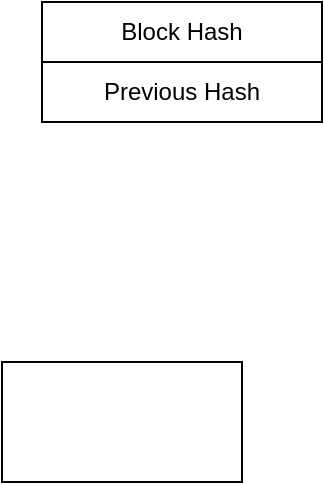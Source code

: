 <mxfile version="21.6.6" type="github">
  <diagram name="第 1 页" id="G5L_wh-muICH8cQnMGJO">
    <mxGraphModel dx="1160" dy="1108" grid="1" gridSize="10" guides="1" tooltips="1" connect="1" arrows="1" fold="1" page="1" pageScale="1" pageWidth="827" pageHeight="1169" math="0" shadow="0">
      <root>
        <mxCell id="0" />
        <mxCell id="1" parent="0" />
        <mxCell id="QsAhLmN5fOPtAmaxyoGh-1" value="Block Hash" style="swimlane;fontStyle=0;childLayout=stackLayout;horizontal=1;startSize=30;horizontalStack=0;resizeParent=1;resizeParentMax=0;resizeLast=0;collapsible=1;marginBottom=0;whiteSpace=wrap;html=1;" vertex="1" parent="1">
          <mxGeometry x="150" y="310" width="140" height="60" as="geometry" />
        </mxCell>
        <mxCell id="QsAhLmN5fOPtAmaxyoGh-2" value="Previous Hash" style="text;strokeColor=none;fillColor=none;align=center;verticalAlign=middle;spacingLeft=4;spacingRight=4;overflow=hidden;points=[[0,0.5],[1,0.5]];portConstraint=eastwest;rotatable=0;whiteSpace=wrap;html=1;" vertex="1" parent="QsAhLmN5fOPtAmaxyoGh-1">
          <mxGeometry y="30" width="140" height="30" as="geometry" />
        </mxCell>
        <mxCell id="QsAhLmN5fOPtAmaxyoGh-5" value="" style="rounded=0;whiteSpace=wrap;html=1;" vertex="1" parent="1">
          <mxGeometry x="130" y="490" width="120" height="60" as="geometry" />
        </mxCell>
      </root>
    </mxGraphModel>
  </diagram>
</mxfile>
